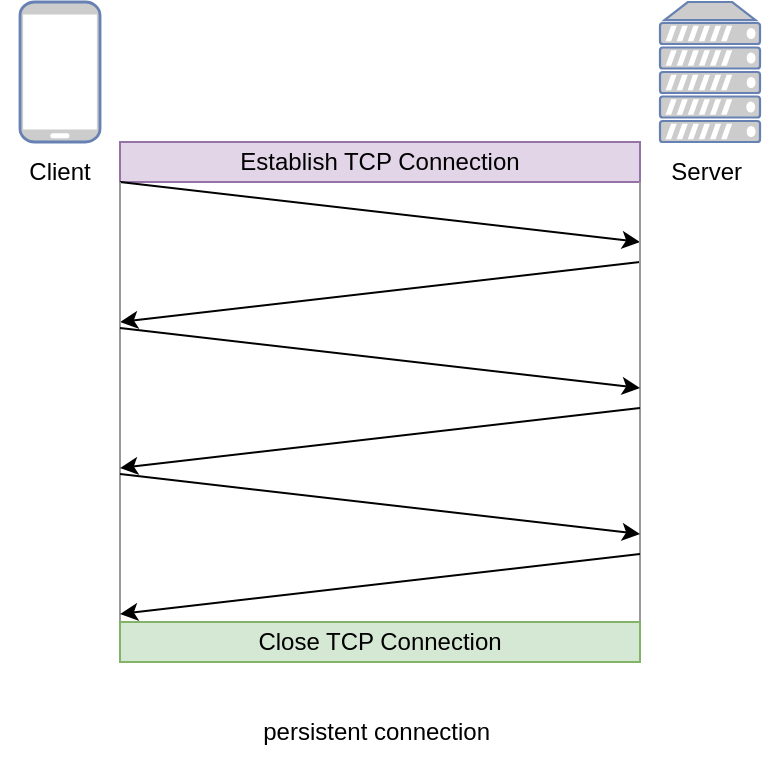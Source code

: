 <mxfile version="15.5.5" type="github">
  <diagram id="CtClA4N6S6cBcb25WfkH" name="Page-1">
    <mxGraphModel dx="1209" dy="652" grid="1" gridSize="10" guides="1" tooltips="1" connect="1" arrows="1" fold="1" page="1" pageScale="1" pageWidth="827" pageHeight="1169" math="0" shadow="0">
      <root>
        <mxCell id="0" />
        <mxCell id="1" parent="0" />
        <mxCell id="KCKPMaRAL0ZYV2De1T00-1" value="" style="fontColor=#0066CC;verticalAlign=top;verticalLabelPosition=bottom;labelPosition=center;align=center;html=1;outlineConnect=0;fillColor=#CCCCCC;strokeColor=#6881B3;gradientColor=none;gradientDirection=north;strokeWidth=2;shape=mxgraph.networks.mobile;" vertex="1" parent="1">
          <mxGeometry x="170" y="60" width="40" height="70" as="geometry" />
        </mxCell>
        <mxCell id="KCKPMaRAL0ZYV2De1T00-2" value="" style="fontColor=#0066CC;verticalAlign=top;verticalLabelPosition=bottom;labelPosition=center;align=center;html=1;outlineConnect=0;fillColor=#CCCCCC;strokeColor=#6881B3;gradientColor=none;gradientDirection=north;strokeWidth=2;shape=mxgraph.networks.server;" vertex="1" parent="1">
          <mxGeometry x="490" y="60" width="50" height="70" as="geometry" />
        </mxCell>
        <mxCell id="KCKPMaRAL0ZYV2De1T00-3" value="Client" style="text;html=1;strokeColor=none;fillColor=none;align=center;verticalAlign=middle;whiteSpace=wrap;rounded=0;" vertex="1" parent="1">
          <mxGeometry x="160" y="130" width="60" height="30" as="geometry" />
        </mxCell>
        <mxCell id="KCKPMaRAL0ZYV2De1T00-4" value="Server&amp;nbsp;" style="text;html=1;strokeColor=none;fillColor=none;align=center;verticalAlign=middle;whiteSpace=wrap;rounded=0;" vertex="1" parent="1">
          <mxGeometry x="485" y="130" width="60" height="30" as="geometry" />
        </mxCell>
        <mxCell id="KCKPMaRAL0ZYV2De1T00-5" value="Establish TCP Connection" style="rounded=0;whiteSpace=wrap;html=1;strokeColor=#9673a6;fillColor=#e1d5e7;" vertex="1" parent="1">
          <mxGeometry x="220" y="130" width="260" height="20" as="geometry" />
        </mxCell>
        <mxCell id="KCKPMaRAL0ZYV2De1T00-9" value="" style="endArrow=classic;html=1;rounded=0;" edge="1" parent="1">
          <mxGeometry width="50" height="50" relative="1" as="geometry">
            <mxPoint x="220" y="150" as="sourcePoint" />
            <mxPoint x="480" y="180" as="targetPoint" />
          </mxGeometry>
        </mxCell>
        <mxCell id="KCKPMaRAL0ZYV2De1T00-10" value="" style="endArrow=classic;html=1;rounded=0;entryX=0;entryY=0;entryDx=0;entryDy=0;" edge="1" parent="1">
          <mxGeometry width="50" height="50" relative="1" as="geometry">
            <mxPoint x="480" y="190" as="sourcePoint" />
            <mxPoint x="220" y="220" as="targetPoint" />
          </mxGeometry>
        </mxCell>
        <mxCell id="KCKPMaRAL0ZYV2De1T00-11" value="" style="endArrow=none;html=1;rounded=0;strokeColor=#999999;exitX=0;exitY=1;exitDx=0;exitDy=0;" edge="1" parent="1" source="KCKPMaRAL0ZYV2De1T00-18">
          <mxGeometry width="50" height="50" relative="1" as="geometry">
            <mxPoint x="220" y="440" as="sourcePoint" />
            <mxPoint x="220" y="150" as="targetPoint" />
          </mxGeometry>
        </mxCell>
        <mxCell id="KCKPMaRAL0ZYV2De1T00-12" value="" style="endArrow=none;html=1;rounded=0;strokeColor=#999999;exitX=1;exitY=0.75;exitDx=0;exitDy=0;" edge="1" parent="1" source="KCKPMaRAL0ZYV2De1T00-18">
          <mxGeometry width="50" height="50" relative="1" as="geometry">
            <mxPoint x="480" y="440" as="sourcePoint" />
            <mxPoint x="480" y="150" as="targetPoint" />
          </mxGeometry>
        </mxCell>
        <mxCell id="KCKPMaRAL0ZYV2De1T00-15" value="" style="endArrow=classic;html=1;rounded=0;" edge="1" parent="1">
          <mxGeometry width="50" height="50" relative="1" as="geometry">
            <mxPoint x="220" y="223" as="sourcePoint" />
            <mxPoint x="480" y="253" as="targetPoint" />
          </mxGeometry>
        </mxCell>
        <mxCell id="KCKPMaRAL0ZYV2De1T00-16" value="" style="endArrow=classic;html=1;rounded=0;entryX=0;entryY=0;entryDx=0;entryDy=0;" edge="1" parent="1">
          <mxGeometry width="50" height="50" relative="1" as="geometry">
            <mxPoint x="480" y="263" as="sourcePoint" />
            <mxPoint x="220" y="293" as="targetPoint" />
          </mxGeometry>
        </mxCell>
        <mxCell id="KCKPMaRAL0ZYV2De1T00-18" value="Close TCP Connection" style="rounded=0;whiteSpace=wrap;html=1;strokeColor=#82b366;fillColor=#d5e8d4;" vertex="1" parent="1">
          <mxGeometry x="220" y="370" width="260" height="20" as="geometry" />
        </mxCell>
        <mxCell id="KCKPMaRAL0ZYV2De1T00-19" value="" style="endArrow=classic;html=1;rounded=0;" edge="1" parent="1">
          <mxGeometry width="50" height="50" relative="1" as="geometry">
            <mxPoint x="220" y="296" as="sourcePoint" />
            <mxPoint x="480" y="326" as="targetPoint" />
          </mxGeometry>
        </mxCell>
        <mxCell id="KCKPMaRAL0ZYV2De1T00-20" value="" style="endArrow=classic;html=1;rounded=0;entryX=0;entryY=0;entryDx=0;entryDy=0;" edge="1" parent="1">
          <mxGeometry width="50" height="50" relative="1" as="geometry">
            <mxPoint x="480" y="336" as="sourcePoint" />
            <mxPoint x="220" y="366" as="targetPoint" />
          </mxGeometry>
        </mxCell>
        <mxCell id="KCKPMaRAL0ZYV2De1T00-21" value="persistent connection&amp;nbsp;" style="text;html=1;strokeColor=none;fillColor=none;align=center;verticalAlign=middle;whiteSpace=wrap;rounded=0;" vertex="1" parent="1">
          <mxGeometry x="285" y="410" width="130" height="30" as="geometry" />
        </mxCell>
      </root>
    </mxGraphModel>
  </diagram>
</mxfile>
